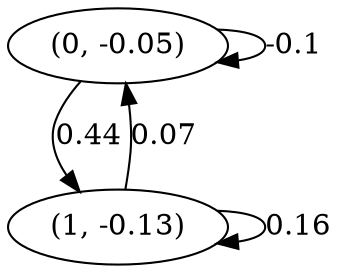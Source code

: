 digraph {
    0 [ label = "(0, -0.05)" ]
    1 [ label = "(1, -0.13)" ]
    0 -> 0 [ label = "-0.1" ]
    1 -> 1 [ label = "0.16" ]
    1 -> 0 [ label = "0.07" ]
    0 -> 1 [ label = "0.44" ]
}

